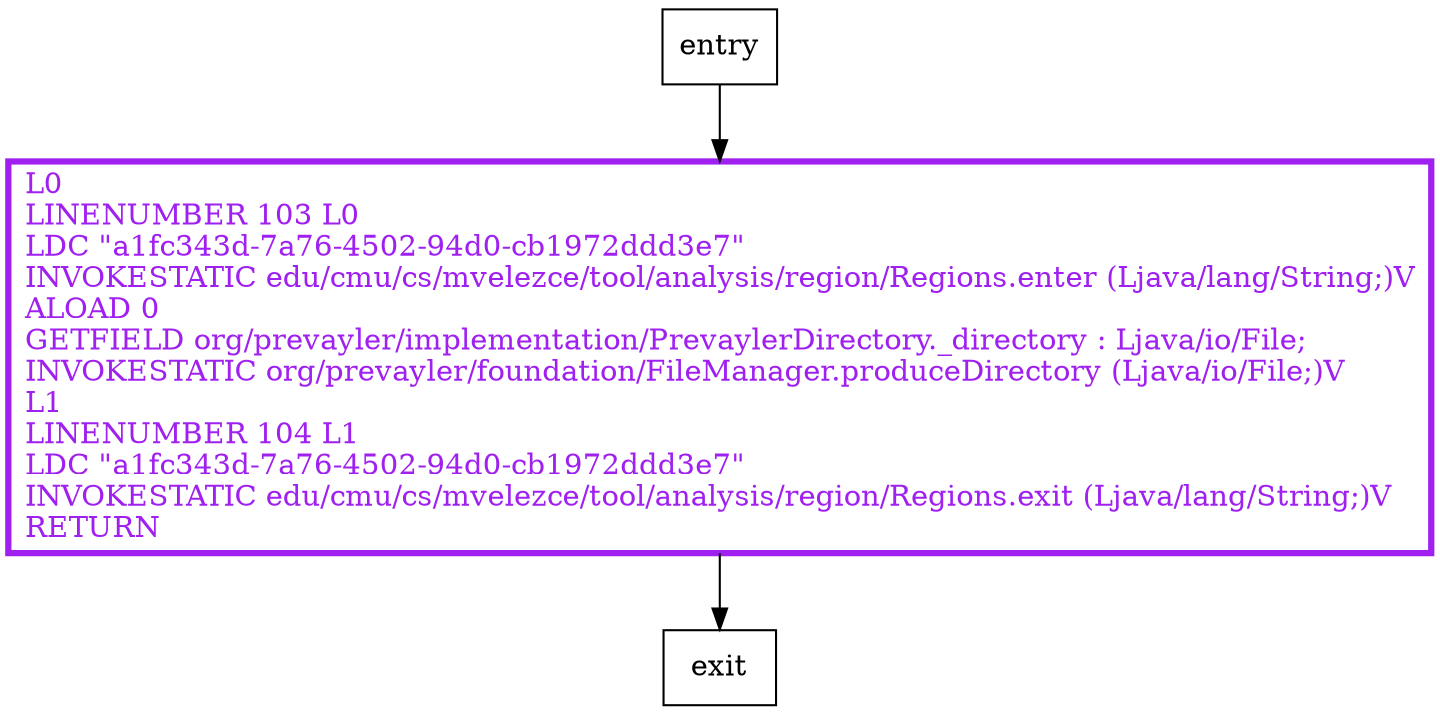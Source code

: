 digraph produceDirectory {
node [shape=record];
1974291883 [label="L0\lLINENUMBER 103 L0\lLDC \"a1fc343d-7a76-4502-94d0-cb1972ddd3e7\"\lINVOKESTATIC edu/cmu/cs/mvelezce/tool/analysis/region/Regions.enter (Ljava/lang/String;)V\lALOAD 0\lGETFIELD org/prevayler/implementation/PrevaylerDirectory._directory : Ljava/io/File;\lINVOKESTATIC org/prevayler/foundation/FileManager.produceDirectory (Ljava/io/File;)V\lL1\lLINENUMBER 104 L1\lLDC \"a1fc343d-7a76-4502-94d0-cb1972ddd3e7\"\lINVOKESTATIC edu/cmu/cs/mvelezce/tool/analysis/region/Regions.exit (Ljava/lang/String;)V\lRETURN\l"];
entry;
exit;
entry -> 1974291883;
1974291883 -> exit;
1974291883[fontcolor="purple", penwidth=3, color="purple"];
}
